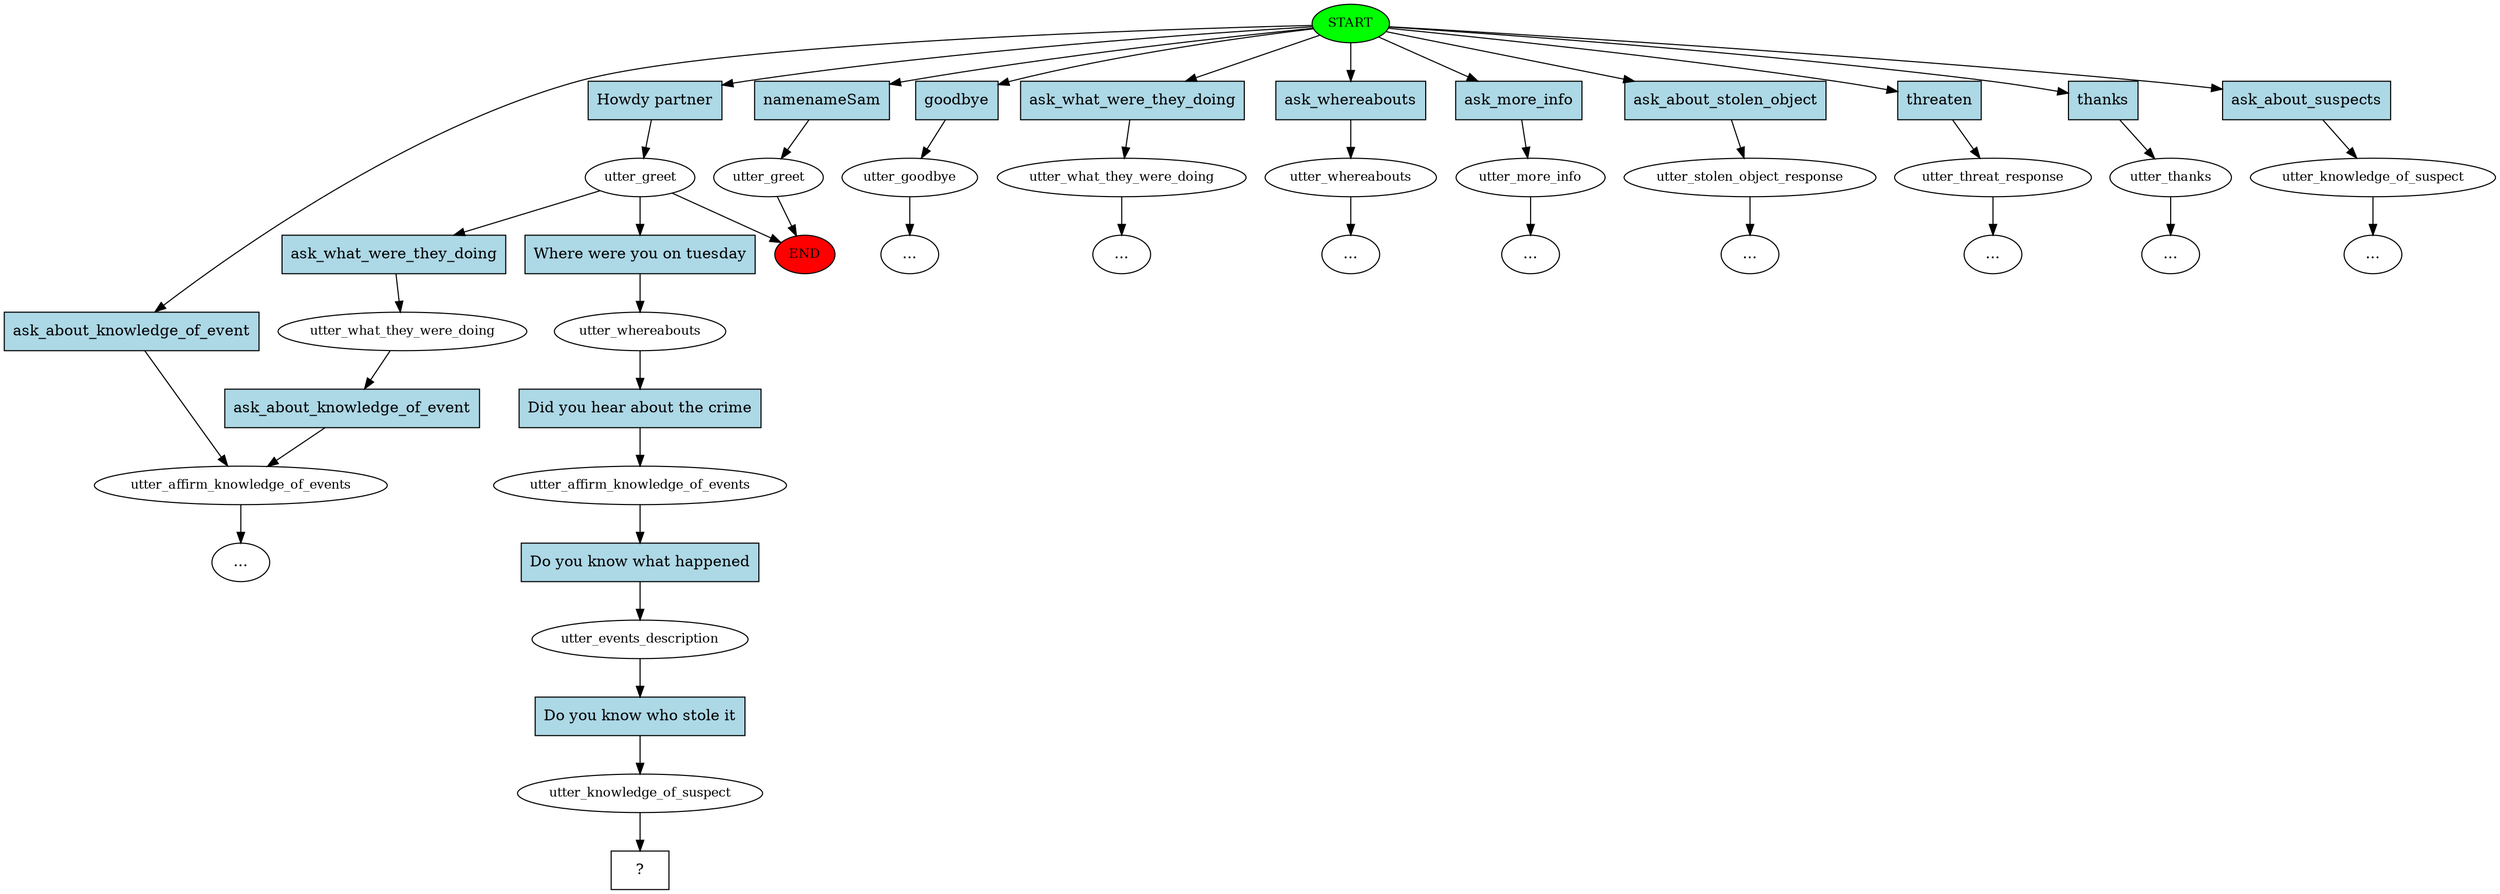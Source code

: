 digraph  {
0 [class="start active", fillcolor=green, fontsize=12, label=START, style=filled];
1 [class="", fontsize=12, label=utter_affirm_knowledge_of_events];
2 [class=active, fontsize=12, label=utter_greet];
3 [class="", fontsize=12, label=utter_what_they_were_doing];
5 [class="", fontsize=12, label=utter_goodbye];
6 [class="", fontsize=12, label=utter_what_they_were_doing];
7 [class="", fontsize=12, label=utter_whereabouts];
8 [class="", fontsize=12, label=utter_more_info];
9 [class="", fontsize=12, label=utter_stolen_object_response];
10 [class="", fontsize=12, label=utter_threat_response];
11 [class="", fontsize=12, label=utter_greet];
12 [class="", fontsize=12, label=utter_thanks];
14 [class="", fontsize=12, label=utter_knowledge_of_suspect];
17 [class=active, fontsize=12, label=utter_whereabouts];
18 [class=active, fontsize=12, label=utter_affirm_knowledge_of_events];
19 [class=active, fontsize=12, label=utter_events_description];
20 [class=active, fontsize=12, label=utter_knowledge_of_suspect];
21 [class="intent dashed active", label="  ?  ", shape=rect];
22 [class=intent, fillcolor=lightblue, label=ask_about_knowledge_of_event, shape=rect, style=filled];
23 [class="intent active", fillcolor=lightblue, label="Howdy partner", shape=rect, style=filled];
24 [class=intent, fillcolor=lightblue, label=goodbye, shape=rect, style=filled];
25 [class=intent, fillcolor=lightblue, label=ask_what_were_they_doing, shape=rect, style=filled];
26 [class=intent, fillcolor=lightblue, label=ask_whereabouts, shape=rect, style=filled];
27 [class=intent, fillcolor=lightblue, label=ask_more_info, shape=rect, style=filled];
28 [class=intent, fillcolor=lightblue, label=ask_about_stolen_object, shape=rect, style=filled];
29 [class=intent, fillcolor=lightblue, label=threaten, shape=rect, style=filled];
30 [class=intent, fillcolor=lightblue, label=namenameSam, shape=rect, style=filled];
31 [class=intent, fillcolor=lightblue, label=thanks, shape=rect, style=filled];
32 [class=intent, fillcolor=lightblue, label=ask_about_suspects, shape=rect, style=filled];
33 [class="intent active", fillcolor=lightblue, label="Where were you on tuesday", shape=rect, style=filled];
34 [class=intent, fillcolor=lightblue, label=ask_what_were_they_doing, shape=rect, style=filled];
35 [class=intent, fillcolor=lightblue, label=ask_about_knowledge_of_event, shape=rect, style=filled];
36 [class="intent active", fillcolor=lightblue, label="Did you hear about the crime", shape=rect, style=filled];
37 [class="intent active", fillcolor=lightblue, label="Do you know what happened", shape=rect, style=filled];
38 [class="intent active", fillcolor=lightblue, label="Do you know who stole it", shape=rect, style=filled];
"-11" [class=ellipsis, label="..."];
"-13" [class=ellipsis, label="..."];
"-12" [class=ellipsis, label="..."];
"-10" [class=ellipsis, label="..."];
"-9" [class=ellipsis, label="..."];
"-8" [class=ellipsis, label="..."];
"-7" [class=ellipsis, label="..."];
"-6" [class=ellipsis, label="..."];
"-5" [class=ellipsis, label="..."];
"-1" [class=end, fillcolor=red, fontsize=12, label=END, style=filled];
0 -> 22  [class="", key=0];
0 -> 23  [class=active, key=0];
0 -> 24  [class="", key=0];
0 -> 25  [class="", key=0];
0 -> 26  [class="", key=0];
0 -> 27  [class="", key=0];
0 -> 28  [class="", key=0];
0 -> 29  [class="", key=0];
0 -> 30  [class="", key=0];
0 -> 31  [class="", key=0];
0 -> 32  [class="", key=0];
1 -> "-12"  [class="", key=NONE, label=""];
2 -> 33  [class=active, key=0];
2 -> 34  [class="", key=0];
2 -> "-1"  [class="", key=NONE, label=""];
3 -> 35  [class="", key=0];
5 -> "-5"  [class="", key=NONE, label=""];
6 -> "-6"  [class="", key=NONE, label=""];
7 -> "-7"  [class="", key=NONE, label=""];
8 -> "-8"  [class="", key=NONE, label=""];
9 -> "-9"  [class="", key=NONE, label=""];
10 -> "-10"  [class="", key=NONE, label=""];
11 -> "-1"  [class="", key=NONE, label=""];
12 -> "-11"  [class="", key=NONE, label=""];
14 -> "-13"  [class="", key=NONE, label=""];
17 -> 36  [class=active, key=0];
18 -> 37  [class=active, key=0];
19 -> 38  [class=active, key=0];
20 -> 21  [class=active, key=NONE, label=""];
22 -> 1  [class="", key=0];
23 -> 2  [class=active, key=0];
24 -> 5  [class="", key=0];
25 -> 6  [class="", key=0];
26 -> 7  [class="", key=0];
27 -> 8  [class="", key=0];
28 -> 9  [class="", key=0];
29 -> 10  [class="", key=0];
30 -> 11  [class="", key=0];
31 -> 12  [class="", key=0];
32 -> 14  [class="", key=0];
33 -> 17  [class=active, key=0];
34 -> 3  [class="", key=0];
35 -> 1  [class="", key=0];
36 -> 18  [class=active, key=0];
37 -> 19  [class=active, key=0];
38 -> 20  [class=active, key=0];
}
